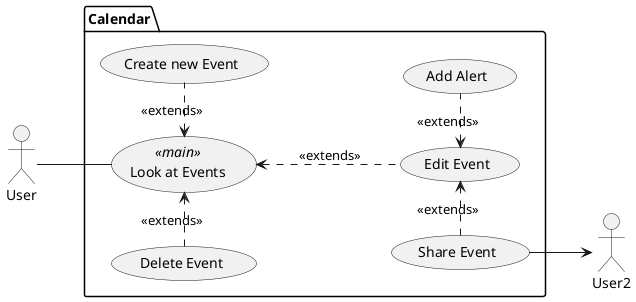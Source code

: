 @startuml
'https://plantuml.com/use-case-diagram


left to right direction
:User:
:User2:
package Calendar {
    (Look at Events) as (Look) <<main>>
    (Create new Event) as (Create)
    (Edit Event) as (Edit)
    (Delete Event) as (Delete)
    (Add Alert) as (Add)
    (Share Event) as (Share)
}

User -down- (Look)
(Create) .left.> (Look): <<extends>>
(Delete) .> (Look): <<extends>>
(Edit) .up.> (Look): <<extends>>
(Add) .left.> (Edit): <<extends>>
(Share) .right.> (Edit): <<extends>>
(Share) -down-> (User2)

@enduml